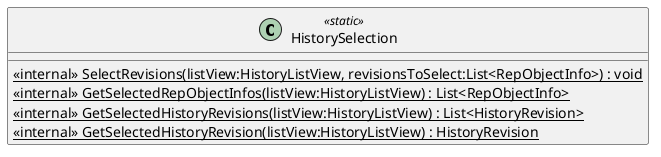 @startuml
class HistorySelection <<static>> {
    <<internal>> {static} SelectRevisions(listView:HistoryListView, revisionsToSelect:List<RepObjectInfo>) : void
    <<internal>> {static} GetSelectedRepObjectInfos(listView:HistoryListView) : List<RepObjectInfo>
    <<internal>> {static} GetSelectedHistoryRevisions(listView:HistoryListView) : List<HistoryRevision>
    <<internal>> {static} GetSelectedHistoryRevision(listView:HistoryListView) : HistoryRevision
}
@enduml
